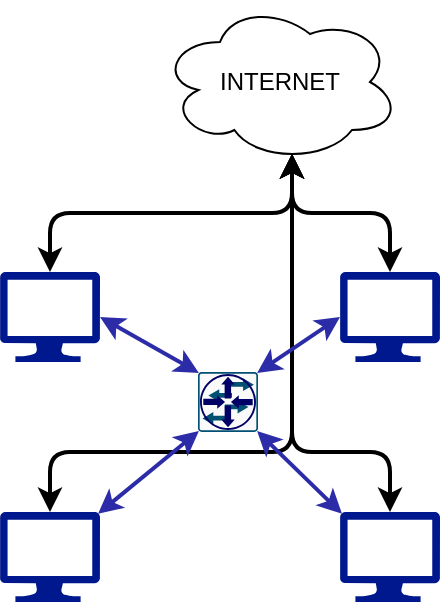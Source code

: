 <mxfile version="13.2.4" type="device" pages="2"><diagram id="GiI5ggwzQkz-uvTAs0Dd" name="Independent Internet"><mxGraphModel dx="1416" dy="800" grid="1" gridSize="10" guides="1" tooltips="1" connect="1" arrows="1" fold="1" page="1" pageScale="1" pageWidth="850" pageHeight="1100" math="0" shadow="0"><root><mxCell id="0"/><mxCell id="1" parent="0"/><mxCell id="sjIUv54btb65cVzVBhLk-1" value="" style="aspect=fixed;pointerEvents=1;shadow=0;dashed=0;html=1;strokeColor=none;labelPosition=center;verticalLabelPosition=bottom;verticalAlign=top;align=center;fillColor=#00188D;shape=mxgraph.azure.computer" parent="1" vertex="1"><mxGeometry x="180" y="280" width="50" height="45" as="geometry"/></mxCell><mxCell id="sjIUv54btb65cVzVBhLk-2" value="" style="aspect=fixed;pointerEvents=1;shadow=0;dashed=0;html=1;strokeColor=none;labelPosition=center;verticalLabelPosition=bottom;verticalAlign=top;align=center;fillColor=#00188D;shape=mxgraph.azure.computer" parent="1" vertex="1"><mxGeometry x="180" y="400" width="50" height="45" as="geometry"/></mxCell><mxCell id="sjIUv54btb65cVzVBhLk-3" value="" style="aspect=fixed;pointerEvents=1;shadow=0;dashed=0;html=1;strokeColor=none;labelPosition=center;verticalLabelPosition=bottom;verticalAlign=top;align=center;fillColor=#00188D;shape=mxgraph.azure.computer" parent="1" vertex="1"><mxGeometry x="350" y="400" width="50" height="45" as="geometry"/></mxCell><mxCell id="sjIUv54btb65cVzVBhLk-4" value="" style="aspect=fixed;pointerEvents=1;shadow=0;dashed=0;html=1;strokeColor=none;labelPosition=center;verticalLabelPosition=bottom;verticalAlign=top;align=center;fillColor=#00188D;shape=mxgraph.azure.computer" parent="1" vertex="1"><mxGeometry x="350" y="280" width="50" height="45" as="geometry"/></mxCell><mxCell id="sjIUv54btb65cVzVBhLk-5" value="INTERNET" style="ellipse;shape=cloud;whiteSpace=wrap;html=1;" parent="1" vertex="1"><mxGeometry x="260" y="145" width="120" height="80" as="geometry"/></mxCell><mxCell id="sjIUv54btb65cVzVBhLk-11" value="" style="points=[[0.015,0.015,0],[0.985,0.015,0],[0.985,0.985,0],[0.015,0.985,0],[0.25,0,0],[0.5,0,0],[0.75,0,0],[1,0.25,0],[1,0.5,0],[1,0.75,0],[0.75,1,0],[0.5,1,0],[0.25,1,0],[0,0.75,0],[0,0.5,0],[0,0.25,0]];verticalLabelPosition=bottom;html=1;verticalAlign=top;aspect=fixed;align=center;pointerEvents=1;shape=mxgraph.cisco19.rect;prIcon=l2_switch;fillColor=#FAFAFA;strokeColor=#005073;" parent="1" vertex="1"><mxGeometry x="279" y="330" width="30" height="30" as="geometry"/></mxCell><mxCell id="MogiPsinA2EtVHFAkQbp-2" value="" style="pointerEvents=1;shadow=0;dashed=0;html=1;strokeColor=none;fillColor=#000066;aspect=fixed;labelPosition=center;verticalLabelPosition=bottom;verticalAlign=top;align=center;outlineConnect=0;shape=mxgraph.vvd.physical_upstream_router;" vertex="1" parent="1"><mxGeometry x="280" y="331" width="28" height="28" as="geometry"/></mxCell><mxCell id="sjIUv54btb65cVzVBhLk-12" value="Untitled Layer" parent="0"/><mxCell id="sjIUv54btb65cVzVBhLk-13" value="" style="endArrow=classic;startArrow=classic;html=1;entryX=0.55;entryY=0.95;entryDx=0;entryDy=0;entryPerimeter=0;exitX=0.5;exitY=0;exitDx=0;exitDy=0;exitPerimeter=0;edgeStyle=elbowEdgeStyle;elbow=vertical;strokeWidth=2;" parent="sjIUv54btb65cVzVBhLk-12" target="sjIUv54btb65cVzVBhLk-5" edge="1"><mxGeometry width="50" height="50" relative="1" as="geometry"><mxPoint x="205" y="280" as="sourcePoint"/><mxPoint x="296" y="166" as="targetPoint"/></mxGeometry></mxCell><mxCell id="sjIUv54btb65cVzVBhLk-14" value="" style="endArrow=classic;startArrow=classic;html=1;entryX=0.55;entryY=0.95;entryDx=0;entryDy=0;entryPerimeter=0;exitX=0.5;exitY=0;exitDx=0;exitDy=0;exitPerimeter=0;edgeStyle=elbowEdgeStyle;elbow=vertical;strokeWidth=2;" parent="sjIUv54btb65cVzVBhLk-12" target="sjIUv54btb65cVzVBhLk-5" edge="1"><mxGeometry width="50" height="50" relative="1" as="geometry"><mxPoint x="375" y="280" as="sourcePoint"/><mxPoint x="296" y="166" as="targetPoint"/></mxGeometry></mxCell><mxCell id="sjIUv54btb65cVzVBhLk-15" value="" style="endArrow=classic;startArrow=classic;html=1;exitX=0.5;exitY=0;exitDx=0;exitDy=0;exitPerimeter=0;edgeStyle=elbowEdgeStyle;elbow=vertical;entryX=0.55;entryY=0.95;entryDx=0;entryDy=0;entryPerimeter=0;strokeWidth=2;" parent="sjIUv54btb65cVzVBhLk-12" target="sjIUv54btb65cVzVBhLk-5" edge="1"><mxGeometry width="50" height="50" relative="1" as="geometry"><mxPoint x="205" y="400" as="sourcePoint"/><mxPoint x="296" y="166" as="targetPoint"/><Array as="points"><mxPoint x="270" y="370"/></Array></mxGeometry></mxCell><mxCell id="sjIUv54btb65cVzVBhLk-16" value="" style="endArrow=classic;startArrow=classic;html=1;entryX=0.55;entryY=0.95;entryDx=0;entryDy=0;entryPerimeter=0;exitX=0.5;exitY=0;exitDx=0;exitDy=0;exitPerimeter=0;edgeStyle=elbowEdgeStyle;elbow=vertical;strokeWidth=2;" parent="sjIUv54btb65cVzVBhLk-12" target="sjIUv54btb65cVzVBhLk-5" edge="1"><mxGeometry width="50" height="50" relative="1" as="geometry"><mxPoint x="375" y="400" as="sourcePoint"/><mxPoint x="296" y="166" as="targetPoint"/><Array as="points"><mxPoint x="350" y="370"/></Array></mxGeometry></mxCell><mxCell id="sjIUv54btb65cVzVBhLk-17" value="" style="endArrow=classic;startArrow=classic;html=1;strokeWidth=2;strokeColor=#2C2CA8;entryX=1;entryY=0.5;entryDx=0;entryDy=0;entryPerimeter=0;exitX=0.015;exitY=0.015;exitDx=0;exitDy=0;exitPerimeter=0;" parent="sjIUv54btb65cVzVBhLk-12" source="sjIUv54btb65cVzVBhLk-11" target="sjIUv54btb65cVzVBhLk-1" edge="1"><mxGeometry width="50" height="50" relative="1" as="geometry"><mxPoint x="180" y="520" as="sourcePoint"/><mxPoint x="205" y="325" as="targetPoint"/></mxGeometry></mxCell><mxCell id="sjIUv54btb65cVzVBhLk-18" value="" style="endArrow=classic;startArrow=classic;html=1;strokeWidth=2;strokeColor=#2C2CA8;entryX=0;entryY=0.5;entryDx=0;entryDy=0;entryPerimeter=0;exitX=0.985;exitY=0.015;exitDx=0;exitDy=0;exitPerimeter=0;" parent="sjIUv54btb65cVzVBhLk-12" source="sjIUv54btb65cVzVBhLk-11" target="sjIUv54btb65cVzVBhLk-4" edge="1"><mxGeometry width="50" height="50" relative="1" as="geometry"><mxPoint x="289.45" y="340.45" as="sourcePoint"/><mxPoint x="240" y="312.5" as="targetPoint"/></mxGeometry></mxCell><mxCell id="sjIUv54btb65cVzVBhLk-19" value="" style="endArrow=classic;startArrow=classic;html=1;strokeWidth=2;strokeColor=#2C2CA8;entryX=0.985;entryY=0.985;entryDx=0;entryDy=0;entryPerimeter=0;exitX=0.02;exitY=0.02;exitDx=0;exitDy=0;exitPerimeter=0;" parent="sjIUv54btb65cVzVBhLk-12" source="sjIUv54btb65cVzVBhLk-3" target="sjIUv54btb65cVzVBhLk-11" edge="1"><mxGeometry width="50" height="50" relative="1" as="geometry"><mxPoint x="299.45" y="350.45" as="sourcePoint"/><mxPoint x="250" y="322.5" as="targetPoint"/></mxGeometry></mxCell><mxCell id="sjIUv54btb65cVzVBhLk-20" value="" style="endArrow=classic;startArrow=classic;html=1;strokeWidth=2;strokeColor=#2C2CA8;entryX=0.98;entryY=0.02;entryDx=0;entryDy=0;entryPerimeter=0;exitX=0.015;exitY=0.985;exitDx=0;exitDy=0;exitPerimeter=0;" parent="sjIUv54btb65cVzVBhLk-12" source="sjIUv54btb65cVzVBhLk-11" target="sjIUv54btb65cVzVBhLk-2" edge="1"><mxGeometry width="50" height="50" relative="1" as="geometry"><mxPoint x="309.45" y="360.45" as="sourcePoint"/><mxPoint x="260" y="332.5" as="targetPoint"/></mxGeometry></mxCell></root></mxGraphModel></diagram><diagram name="Shared Internet" id="N-w0HAHfSDc98hzVU5dB"><mxGraphModel dx="1416" dy="800" grid="1" gridSize="10" guides="1" tooltips="1" connect="1" arrows="1" fold="1" page="1" pageScale="1" pageWidth="850" pageHeight="1100" math="0" shadow="0"><root><mxCell id="xLoq7Gra46cn8jI9Muug-0"/><mxCell id="xLoq7Gra46cn8jI9Muug-1" parent="xLoq7Gra46cn8jI9Muug-0"/><mxCell id="xLoq7Gra46cn8jI9Muug-2" value="" style="aspect=fixed;pointerEvents=1;shadow=0;dashed=0;html=1;strokeColor=none;labelPosition=center;verticalLabelPosition=bottom;verticalAlign=top;align=center;fillColor=#00188D;shape=mxgraph.azure.computer" parent="xLoq7Gra46cn8jI9Muug-1" vertex="1"><mxGeometry x="180" y="280" width="50" height="45" as="geometry"/></mxCell><mxCell id="xLoq7Gra46cn8jI9Muug-3" value="" style="aspect=fixed;pointerEvents=1;shadow=0;dashed=0;html=1;strokeColor=none;labelPosition=center;verticalLabelPosition=bottom;verticalAlign=top;align=center;fillColor=#00188D;shape=mxgraph.azure.computer" parent="xLoq7Gra46cn8jI9Muug-1" vertex="1"><mxGeometry x="180" y="400" width="50" height="45" as="geometry"/></mxCell><mxCell id="xLoq7Gra46cn8jI9Muug-4" value="" style="aspect=fixed;pointerEvents=1;shadow=0;dashed=0;html=1;strokeColor=none;labelPosition=center;verticalLabelPosition=bottom;verticalAlign=top;align=center;fillColor=#00188D;shape=mxgraph.azure.computer" parent="xLoq7Gra46cn8jI9Muug-1" vertex="1"><mxGeometry x="350" y="400" width="50" height="45" as="geometry"/></mxCell><mxCell id="xLoq7Gra46cn8jI9Muug-5" value="" style="aspect=fixed;pointerEvents=1;shadow=0;dashed=0;html=1;strokeColor=none;labelPosition=center;verticalLabelPosition=bottom;verticalAlign=top;align=center;fillColor=#00188D;shape=mxgraph.azure.computer" parent="xLoq7Gra46cn8jI9Muug-1" vertex="1"><mxGeometry x="350" y="280" width="50" height="45" as="geometry"/></mxCell><mxCell id="xLoq7Gra46cn8jI9Muug-6" value="INTERNET" style="ellipse;shape=cloud;whiteSpace=wrap;html=1;" parent="xLoq7Gra46cn8jI9Muug-1" vertex="1"><mxGeometry x="260" y="145" width="120" height="80" as="geometry"/></mxCell><mxCell id="xLoq7Gra46cn8jI9Muug-7" value="" style="points=[[0.015,0.015,0],[0.985,0.015,0],[0.985,0.985,0],[0.015,0.985,0],[0.25,0,0],[0.5,0,0],[0.75,0,0],[1,0.25,0],[1,0.5,0],[1,0.75,0],[0.75,1,0],[0.5,1,0],[0.25,1,0],[0,0.75,0],[0,0.5,0],[0,0.25,0]];verticalLabelPosition=bottom;html=1;verticalAlign=top;aspect=fixed;align=center;pointerEvents=1;shape=mxgraph.cisco19.rect;prIcon=l2_switch;fillColor=#FAFAFA;strokeColor=#005073;" parent="xLoq7Gra46cn8jI9Muug-1" vertex="1"><mxGeometry x="279" y="330" width="30" height="30" as="geometry"/></mxCell><mxCell id="HvnDjqgwVbelsRocsxEw-0" value="" style="pointerEvents=1;shadow=0;dashed=0;html=1;strokeColor=none;fillColor=#000066;aspect=fixed;labelPosition=center;verticalLabelPosition=bottom;verticalAlign=top;align=center;outlineConnect=0;shape=mxgraph.vvd.physical_upstream_router;" vertex="1" parent="xLoq7Gra46cn8jI9Muug-1"><mxGeometry x="280" y="331" width="28" height="28" as="geometry"/></mxCell><mxCell id="xLoq7Gra46cn8jI9Muug-8" value="Untitled Layer" parent="xLoq7Gra46cn8jI9Muug-0"/><mxCell id="xLoq7Gra46cn8jI9Muug-11" value="" style="endArrow=classic;startArrow=classic;html=1;exitX=0.5;exitY=0;exitDx=0;exitDy=0;exitPerimeter=0;edgeStyle=elbowEdgeStyle;elbow=vertical;entryX=0.55;entryY=0.95;entryDx=0;entryDy=0;entryPerimeter=0;strokeWidth=3;" parent="xLoq7Gra46cn8jI9Muug-8" source="xLoq7Gra46cn8jI9Muug-7" target="xLoq7Gra46cn8jI9Muug-6" edge="1"><mxGeometry width="50" height="50" relative="1" as="geometry"><mxPoint x="205" y="400" as="sourcePoint"/><mxPoint x="296" y="166" as="targetPoint"/><Array as="points"><mxPoint x="300" y="290"/></Array></mxGeometry></mxCell><mxCell id="xLoq7Gra46cn8jI9Muug-13" value="" style="endArrow=classic;startArrow=classic;html=1;strokeWidth=2;strokeColor=#2C2CA8;entryX=1;entryY=0.5;entryDx=0;entryDy=0;entryPerimeter=0;exitX=0.015;exitY=0.015;exitDx=0;exitDy=0;exitPerimeter=0;" parent="xLoq7Gra46cn8jI9Muug-8" source="xLoq7Gra46cn8jI9Muug-7" target="xLoq7Gra46cn8jI9Muug-2" edge="1"><mxGeometry width="50" height="50" relative="1" as="geometry"><mxPoint x="180" y="520" as="sourcePoint"/><mxPoint x="205" y="325" as="targetPoint"/></mxGeometry></mxCell><mxCell id="xLoq7Gra46cn8jI9Muug-14" value="" style="endArrow=classic;startArrow=classic;html=1;strokeWidth=2;strokeColor=#2C2CA8;entryX=0;entryY=0.5;entryDx=0;entryDy=0;entryPerimeter=0;exitX=0.985;exitY=0.015;exitDx=0;exitDy=0;exitPerimeter=0;" parent="xLoq7Gra46cn8jI9Muug-8" source="xLoq7Gra46cn8jI9Muug-7" target="xLoq7Gra46cn8jI9Muug-5" edge="1"><mxGeometry width="50" height="50" relative="1" as="geometry"><mxPoint x="289.45" y="340.45" as="sourcePoint"/><mxPoint x="240" y="312.5" as="targetPoint"/></mxGeometry></mxCell><mxCell id="xLoq7Gra46cn8jI9Muug-15" value="" style="endArrow=classic;startArrow=classic;html=1;strokeWidth=2;strokeColor=#2C2CA8;entryX=0.985;entryY=0.985;entryDx=0;entryDy=0;entryPerimeter=0;exitX=0.02;exitY=0.02;exitDx=0;exitDy=0;exitPerimeter=0;" parent="xLoq7Gra46cn8jI9Muug-8" source="xLoq7Gra46cn8jI9Muug-4" target="xLoq7Gra46cn8jI9Muug-7" edge="1"><mxGeometry width="50" height="50" relative="1" as="geometry"><mxPoint x="299.45" y="350.45" as="sourcePoint"/><mxPoint x="250" y="322.5" as="targetPoint"/></mxGeometry></mxCell><mxCell id="xLoq7Gra46cn8jI9Muug-16" value="" style="endArrow=classic;startArrow=classic;html=1;strokeWidth=2;strokeColor=#2C2CA8;entryX=0.98;entryY=0.02;entryDx=0;entryDy=0;entryPerimeter=0;exitX=0.015;exitY=0.985;exitDx=0;exitDy=0;exitPerimeter=0;" parent="xLoq7Gra46cn8jI9Muug-8" source="xLoq7Gra46cn8jI9Muug-7" target="xLoq7Gra46cn8jI9Muug-3" edge="1"><mxGeometry width="50" height="50" relative="1" as="geometry"><mxPoint x="309.45" y="360.45" as="sourcePoint"/><mxPoint x="260" y="332.5" as="targetPoint"/></mxGeometry></mxCell></root></mxGraphModel></diagram></mxfile>